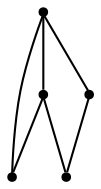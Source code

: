 graph {
  node [shape=point,comment="{\"directed\":false,\"doi\":\"10.1007/978-3-031-22203-0_3\",\"figure\":\"5\"}"]

  v0 [pos="1243.4459773327953,438.3658473359758"]
  v1 [pos="1431.3311520179234,591.6169918218418"]
  v2 [pos="1308.2532260269234,468.5416154796867"]
  v3 [pos="1144.1479257604008,468.5416154796867"]
  v4 [pos="1021.0741648107601,591.6169918218417"]

  v1 -- v0 [id="-45",pos="1431.3311520179234,591.6169918218418 1243.4459773327953,438.3658473359758 1243.4459773327953,438.3658473359758 1243.4459773327953,438.3658473359758"]
  v4 -- v1 [id="-59",pos="1021.0741648107601,591.6169918218417 1431.3311520179234,591.6169918218418 1431.3311520179234,591.6169918218418 1431.3311520179234,591.6169918218418"]
  v4 -- v3 [id="-62",pos="1021.0741648107601,591.6169918218417 1144.1479257604008,468.5416154796867 1144.1479257604008,468.5416154796867 1144.1479257604008,468.5416154796867"]
  v4 -- v0 [id="-65",pos="1021.0741648107601,591.6169918218417 1243.4459773327953,438.3658473359758 1243.4459773327953,438.3658473359758 1243.4459773327953,438.3658473359758"]
  v1 -- v2 [id="-109",pos="1431.3311520179234,591.6169918218418 1308.2532260269234,468.5416154796867 1308.2532260269234,468.5416154796867 1308.2532260269234,468.5416154796867"]
  v3 -- v2 [id="-301",pos="1144.1479257604008,468.5416154796867 1308.2532260269234,468.5416154796867 1308.2532260269234,468.5416154796867 1308.2532260269234,468.5416154796867"]
}